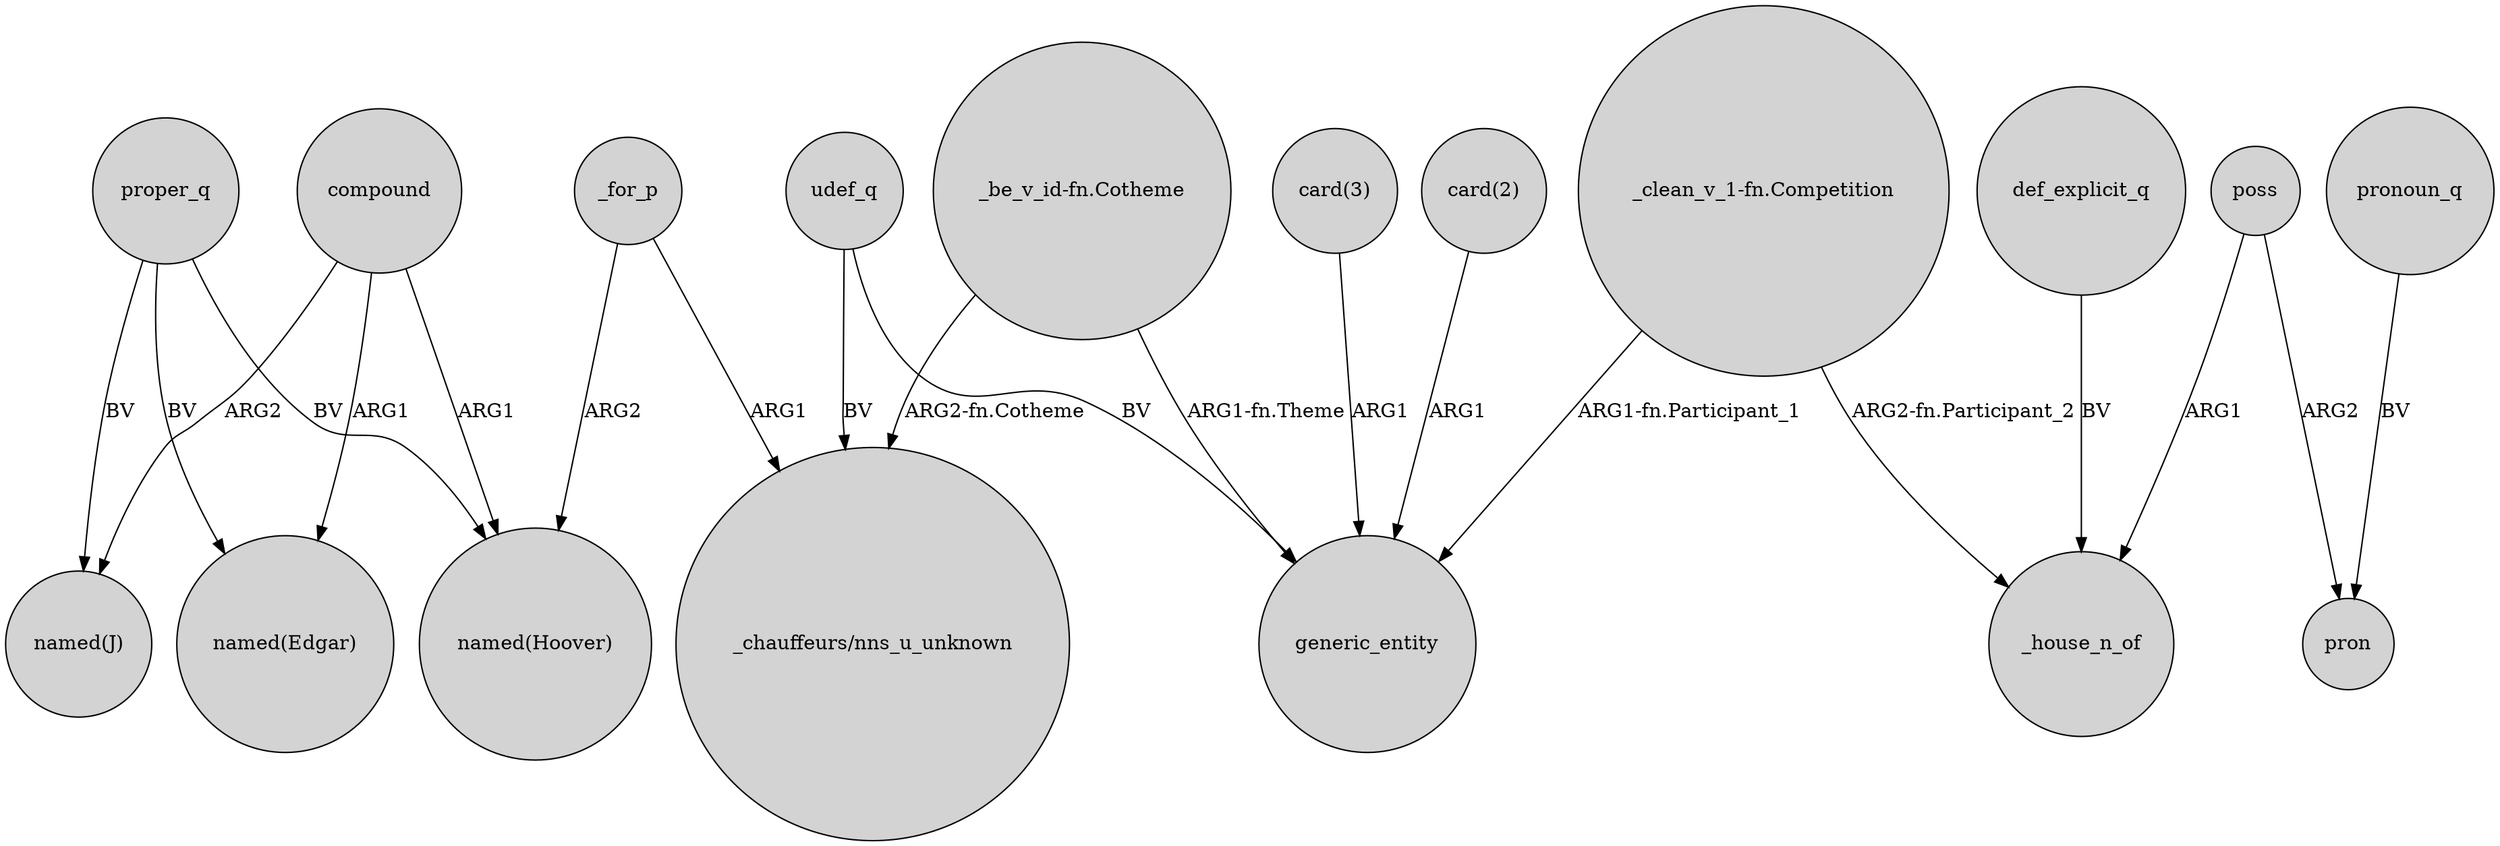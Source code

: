 digraph {
	node [shape=circle style=filled]
	"card(3)" -> generic_entity [label=ARG1]
	_for_p -> "named(Hoover)" [label=ARG2]
	poss -> _house_n_of [label=ARG1]
	compound -> "named(J)" [label=ARG2]
	udef_q -> generic_entity [label=BV]
	pronoun_q -> pron [label=BV]
	"_be_v_id-fn.Cotheme" -> "_chauffeurs/nns_u_unknown" [label="ARG2-fn.Cotheme"]
	poss -> pron [label=ARG2]
	def_explicit_q -> _house_n_of [label=BV]
	_for_p -> "_chauffeurs/nns_u_unknown" [label=ARG1]
	proper_q -> "named(Hoover)" [label=BV]
	proper_q -> "named(Edgar)" [label=BV]
	compound -> "named(Edgar)" [label=ARG1]
	"card(2)" -> generic_entity [label=ARG1]
	"_clean_v_1-fn.Competition" -> _house_n_of [label="ARG2-fn.Participant_2"]
	"_clean_v_1-fn.Competition" -> generic_entity [label="ARG1-fn.Participant_1"]
	proper_q -> "named(J)" [label=BV]
	compound -> "named(Hoover)" [label=ARG1]
	"_be_v_id-fn.Cotheme" -> generic_entity [label="ARG1-fn.Theme"]
	udef_q -> "_chauffeurs/nns_u_unknown" [label=BV]
}
